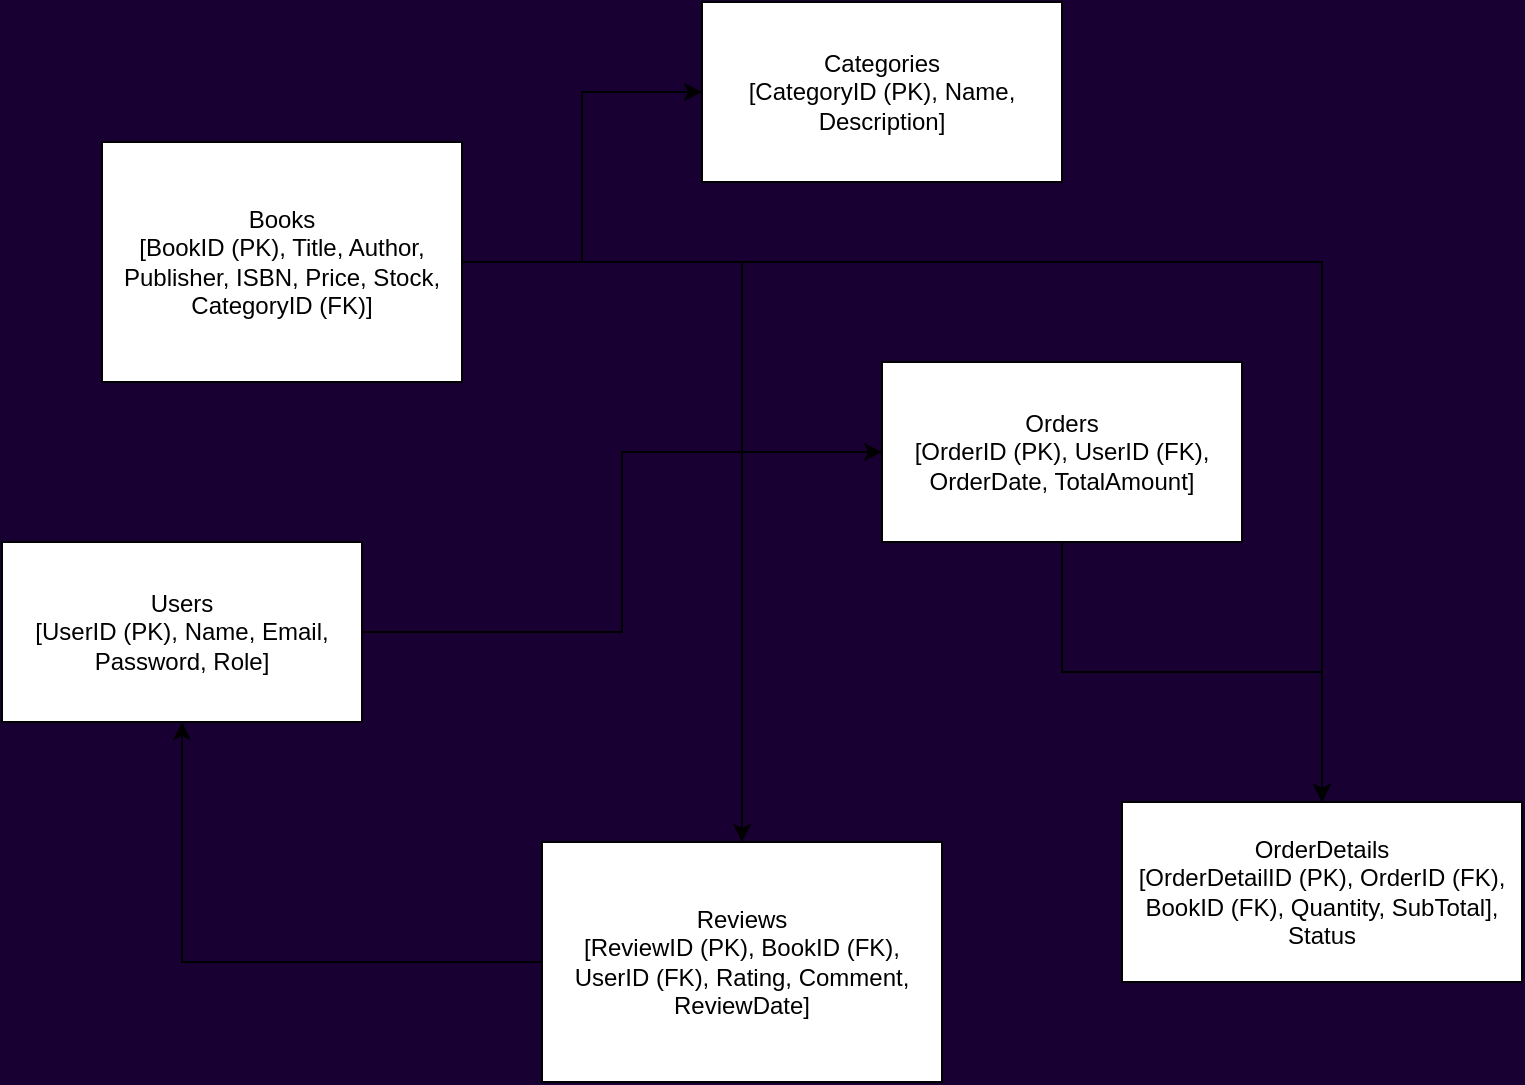 <mxfile>
    <diagram name="ERD for Bookstore" id="0">
        <mxGraphModel dx="1249" dy="633" grid="1" gridSize="10" guides="1" tooltips="1" connect="1" arrows="1" fold="1" page="1" pageScale="1" pageWidth="850" pageHeight="1100" background="#190033" math="0" shadow="0">
            <root>
                <mxCell id="0"/>
                <mxCell id="1" parent="0"/>
                <mxCell id="Books" value="Books&#10;[BookID (PK), Title, Author, Publisher, ISBN, Price, Stock, CategoryID (FK)]" style="shape=rectangle;whiteSpace=wrap;html=1;" parent="1" vertex="1">
                    <mxGeometry x="100" y="100" width="180" height="120" as="geometry"/>
                </mxCell>
                <mxCell id="Categories" value="Categories&#10;[CategoryID (PK), Name, Description]" style="shape=rectangle;whiteSpace=wrap;html=1;" parent="1" vertex="1">
                    <mxGeometry x="400" y="30" width="180" height="90" as="geometry"/>
                </mxCell>
                <mxCell id="Users" value="Users&#10;[UserID (PK), Name, Email, Password, Role]" style="shape=rectangle;whiteSpace=wrap;html=1;" parent="1" vertex="1">
                    <mxGeometry x="50" y="300" width="180" height="90" as="geometry"/>
                </mxCell>
                <mxCell id="Orders" value="Orders&#10;[OrderID (PK), UserID (FK), OrderDate, TotalAmount]" style="shape=rectangle;whiteSpace=wrap;html=1;" parent="1" vertex="1">
                    <mxGeometry x="490" y="210" width="180" height="90" as="geometry"/>
                </mxCell>
                <mxCell id="OrderDetails" value="OrderDetails&lt;br&gt;[OrderDetailID (PK), OrderID (FK), BookID (FK), Quantity, SubTotal], Status" style="shape=rectangle;whiteSpace=wrap;html=1;" parent="1" vertex="1">
                    <mxGeometry x="610" y="430" width="200" height="90" as="geometry"/>
                </mxCell>
                <mxCell id="Reviews" value="Reviews&#10;[ReviewID (PK), BookID (FK), UserID (FK), Rating, Comment, ReviewDate]" style="shape=rectangle;whiteSpace=wrap;html=1;" parent="1" vertex="1">
                    <mxGeometry x="320" y="450" width="200" height="120" as="geometry"/>
                </mxCell>
                <mxCell id="Books_Categories" style="edgeStyle=orthogonalEdgeStyle;rounded=0;orthogonalLoop=1;" parent="1" source="Books" target="Categories" edge="1">
                    <mxGeometry relative="1" as="geometry"/>
                </mxCell>
                <mxCell id="Users_Orders" style="edgeStyle=orthogonalEdgeStyle;rounded=0;orthogonalLoop=1;" parent="1" source="Users" target="Orders" edge="1">
                    <mxGeometry relative="1" as="geometry"/>
                </mxCell>
                <mxCell id="Orders_OrderDetails" style="edgeStyle=orthogonalEdgeStyle;rounded=0;orthogonalLoop=1;exitX=0.5;exitY=1;exitDx=0;exitDy=0;" parent="1" source="Orders" target="OrderDetails" edge="1">
                    <mxGeometry relative="1" as="geometry">
                        <mxPoint x="570" y="360" as="sourcePoint"/>
                    </mxGeometry>
                </mxCell>
                <mxCell id="Books_OrderDetails" style="edgeStyle=orthogonalEdgeStyle;rounded=0;orthogonalLoop=1;" parent="1" source="Books" target="OrderDetails" edge="1">
                    <mxGeometry relative="1" as="geometry"/>
                </mxCell>
                <mxCell id="Books_Reviews" style="edgeStyle=orthogonalEdgeStyle;rounded=0;orthogonalLoop=1;" parent="1" source="Books" target="Reviews" edge="1">
                    <mxGeometry relative="1" as="geometry"/>
                </mxCell>
                <mxCell id="Reviews_Users" style="edgeStyle=orthogonalEdgeStyle;rounded=0;orthogonalLoop=1;" parent="1" source="Reviews" target="Users" edge="1">
                    <mxGeometry relative="1" as="geometry"/>
                </mxCell>
            </root>
        </mxGraphModel>
    </diagram>
</mxfile>